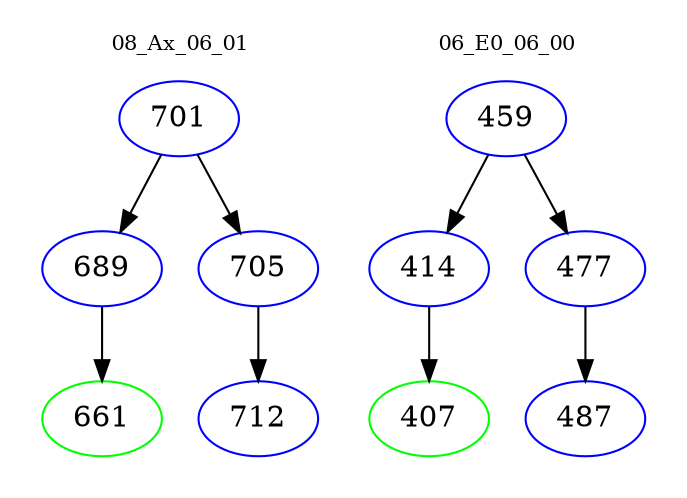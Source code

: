 digraph{
subgraph cluster_0 {
color = white
label = "08_Ax_06_01";
fontsize=10;
T0_701 [label="701", color="blue"]
T0_701 -> T0_689 [color="black"]
T0_689 [label="689", color="blue"]
T0_689 -> T0_661 [color="black"]
T0_661 [label="661", color="green"]
T0_701 -> T0_705 [color="black"]
T0_705 [label="705", color="blue"]
T0_705 -> T0_712 [color="black"]
T0_712 [label="712", color="blue"]
}
subgraph cluster_1 {
color = white
label = "06_E0_06_00";
fontsize=10;
T1_459 [label="459", color="blue"]
T1_459 -> T1_414 [color="black"]
T1_414 [label="414", color="blue"]
T1_414 -> T1_407 [color="black"]
T1_407 [label="407", color="green"]
T1_459 -> T1_477 [color="black"]
T1_477 [label="477", color="blue"]
T1_477 -> T1_487 [color="black"]
T1_487 [label="487", color="blue"]
}
}

